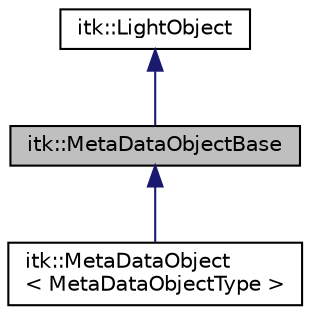 digraph "itk::MetaDataObjectBase"
{
 // LATEX_PDF_SIZE
  edge [fontname="Helvetica",fontsize="10",labelfontname="Helvetica",labelfontsize="10"];
  node [fontname="Helvetica",fontsize="10",shape=record];
  Node1 [label="itk::MetaDataObjectBase",height=0.2,width=0.4,color="black", fillcolor="grey75", style="filled", fontcolor="black",tooltip="The common interface for MetaDataObject's."];
  Node2 -> Node1 [dir="back",color="midnightblue",fontsize="10",style="solid",fontname="Helvetica"];
  Node2 [label="itk::LightObject",height=0.2,width=0.4,color="black", fillcolor="white", style="filled",URL="$classitk_1_1LightObject.html",tooltip="Light weight base class for most itk classes."];
  Node1 -> Node3 [dir="back",color="midnightblue",fontsize="10",style="solid",fontname="Helvetica"];
  Node3 [label="itk::MetaDataObject\l\< MetaDataObjectType \>",height=0.2,width=0.4,color="black", fillcolor="white", style="filled",URL="$classitk_1_1MetaDataObject.html",tooltip="Allows arbitrary data types to be stored as MetaDataObjectBase types, and to be stored in a MetaDataD..."];
}
